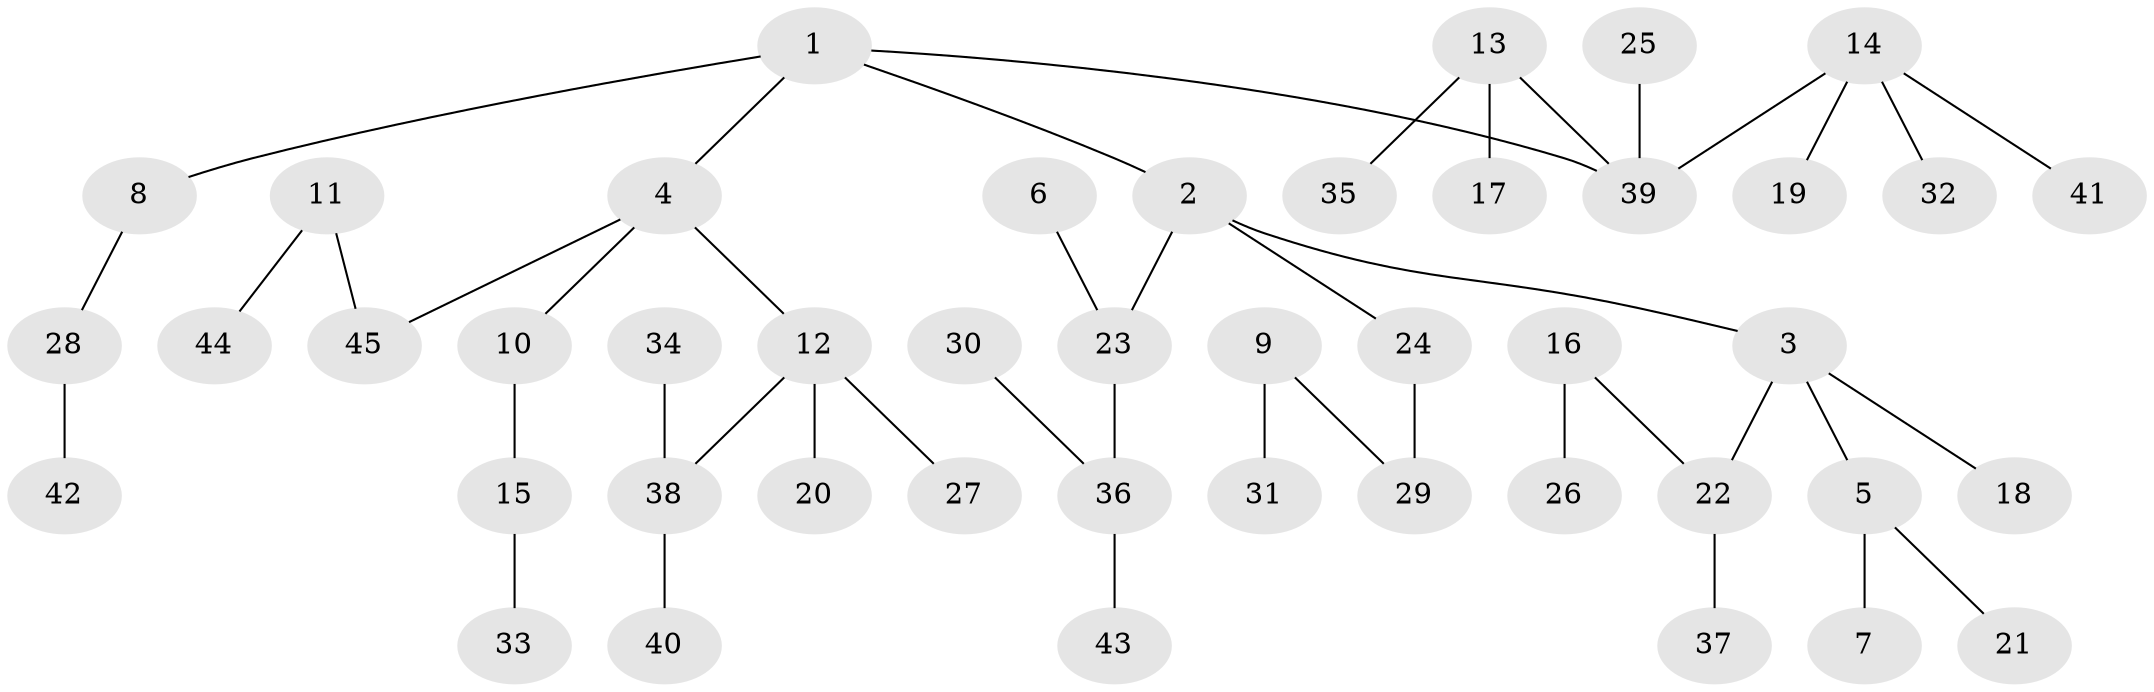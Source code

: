 // original degree distribution, {4: 0.12698412698412698, 5: 0.047619047619047616, 2: 0.20634920634920634, 3: 0.09523809523809523, 1: 0.5238095238095238}
// Generated by graph-tools (version 1.1) at 2025/37/03/04/25 23:37:30]
// undirected, 45 vertices, 44 edges
graph export_dot {
  node [color=gray90,style=filled];
  1;
  2;
  3;
  4;
  5;
  6;
  7;
  8;
  9;
  10;
  11;
  12;
  13;
  14;
  15;
  16;
  17;
  18;
  19;
  20;
  21;
  22;
  23;
  24;
  25;
  26;
  27;
  28;
  29;
  30;
  31;
  32;
  33;
  34;
  35;
  36;
  37;
  38;
  39;
  40;
  41;
  42;
  43;
  44;
  45;
  1 -- 2 [weight=1.0];
  1 -- 4 [weight=1.0];
  1 -- 8 [weight=1.0];
  1 -- 39 [weight=1.0];
  2 -- 3 [weight=1.0];
  2 -- 23 [weight=1.0];
  2 -- 24 [weight=1.0];
  3 -- 5 [weight=1.0];
  3 -- 18 [weight=1.0];
  3 -- 22 [weight=1.0];
  4 -- 10 [weight=1.0];
  4 -- 12 [weight=1.0];
  4 -- 45 [weight=1.0];
  5 -- 7 [weight=1.0];
  5 -- 21 [weight=1.0];
  6 -- 23 [weight=1.0];
  8 -- 28 [weight=1.0];
  9 -- 29 [weight=1.0];
  9 -- 31 [weight=1.0];
  10 -- 15 [weight=1.0];
  11 -- 44 [weight=1.0];
  11 -- 45 [weight=1.0];
  12 -- 20 [weight=1.0];
  12 -- 27 [weight=1.0];
  12 -- 38 [weight=1.0];
  13 -- 17 [weight=1.0];
  13 -- 35 [weight=1.0];
  13 -- 39 [weight=1.0];
  14 -- 19 [weight=1.0];
  14 -- 32 [weight=1.0];
  14 -- 39 [weight=1.0];
  14 -- 41 [weight=1.0];
  15 -- 33 [weight=1.0];
  16 -- 22 [weight=1.0];
  16 -- 26 [weight=1.0];
  22 -- 37 [weight=1.0];
  23 -- 36 [weight=1.0];
  24 -- 29 [weight=1.0];
  25 -- 39 [weight=1.0];
  28 -- 42 [weight=1.0];
  30 -- 36 [weight=1.0];
  34 -- 38 [weight=1.0];
  36 -- 43 [weight=1.0];
  38 -- 40 [weight=1.0];
}
